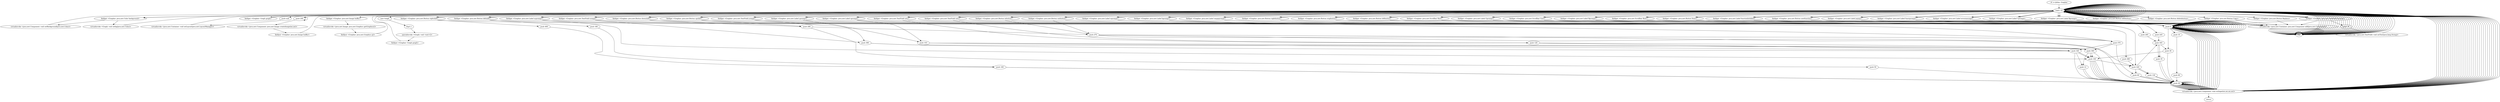 digraph "" {
    "r0 := @this: Grapher"
    "load.r r0"
    "r0 := @this: Grapher"->"load.r r0";
    "load.r r0"->"load.r r0";
    "push 200"
    "load.r r0"->"push 200";
    "push 200"->"push 200";
    "virtualinvoke <java.awt.Component: java.awt.Image createImage(int,int)>"
    "push 200"->"virtualinvoke <java.awt.Component: java.awt.Image createImage(int,int)>";
    "fieldput <Grapher: java.awt.Image buffer>"
    "virtualinvoke <java.awt.Component: java.awt.Image createImage(int,int)>"->"fieldput <Grapher: java.awt.Image buffer>";
    "fieldput <Grapher: java.awt.Image buffer>"->"load.r r0";
    "load.r r0"->"load.r r0";
    "fieldget <Grapher: java.awt.Image buffer>"
    "load.r r0"->"fieldget <Grapher: java.awt.Image buffer>";
    "virtualinvoke <java.awt.Image: java.awt.Graphics getGraphics()>"
    "fieldget <Grapher: java.awt.Image buffer>"->"virtualinvoke <java.awt.Image: java.awt.Graphics getGraphics()>";
    "fieldput <Grapher: java.awt.Graphics g2>"
    "virtualinvoke <java.awt.Image: java.awt.Graphics getGraphics()>"->"fieldput <Grapher: java.awt.Graphics g2>";
    "fieldput <Grapher: java.awt.Graphics g2>"->"load.r r0";
    "load.r r0"->"load.r r0";
    "fieldget <Grapher: java.awt.Color background>"
    "load.r r0"->"fieldget <Grapher: java.awt.Color background>";
    "virtualinvoke <java.awt.Component: void setBackground(java.awt.Color)>"
    "fieldget <Grapher: java.awt.Color background>"->"virtualinvoke <java.awt.Component: void setBackground(java.awt.Color)>";
    "virtualinvoke <java.awt.Component: void setBackground(java.awt.Color)>"->"load.r r0";
    "new Graph"
    "load.r r0"->"new Graph";
    "dup1.r"
    "new Graph"->"dup1.r";
    "specialinvoke <Graph: void <init>()>"
    "dup1.r"->"specialinvoke <Graph: void <init>()>";
    "fieldput <Grapher: Graph graph>"
    "specialinvoke <Graph: void <init>()>"->"fieldput <Grapher: Graph graph>";
    "fieldput <Grapher: Graph graph>"->"load.r r0";
    "fieldget <Grapher: Graph graph>"
    "load.r r0"->"fieldget <Grapher: Graph graph>";
    "fieldget <Grapher: Graph graph>"->"load.r r0";
    "load.r r0"->"fieldget <Grapher: java.awt.Color background>";
    "virtualinvoke <Graph: void setbg(java.awt.Color)>"
    "fieldget <Grapher: java.awt.Color background>"->"virtualinvoke <Graph: void setbg(java.awt.Color)>";
    "virtualinvoke <Graph: void setbg(java.awt.Color)>"->"load.r r0";
    "push null"
    "load.r r0"->"push null";
    "virtualinvoke <java.awt.Container: void setLayout(java.awt.LayoutManager)>"
    "push null"->"virtualinvoke <java.awt.Container: void setLayout(java.awt.LayoutManager)>";
    "virtualinvoke <java.awt.Container: void setLayout(java.awt.LayoutManager)>"->"load.r r0";
    "load.r r0"->"load.r r0";
    "fieldget <Grapher: java.awt.Button stopbutton>"
    "load.r r0"->"fieldget <Grapher: java.awt.Button stopbutton>";
    "virtualinvoke <java.awt.Container: java.awt.Component add(java.awt.Component)>"
    "fieldget <Grapher: java.awt.Button stopbutton>"->"virtualinvoke <java.awt.Container: java.awt.Component add(java.awt.Component)>";
    "pop"
    "virtualinvoke <java.awt.Container: java.awt.Component add(java.awt.Component)>"->"pop";
    "pop"->"load.r r0";
    "load.r r0"->"fieldget <Grapher: java.awt.Button stopbutton>";
    "push 285"
    "fieldget <Grapher: java.awt.Button stopbutton>"->"push 285";
    "push 345"
    "push 285"->"push 345";
    "push 30"
    "push 345"->"push 30";
    "push 20"
    "push 30"->"push 20";
    "virtualinvoke <java.awt.Component: void reshape(int,int,int,int)>"
    "push 20"->"virtualinvoke <java.awt.Component: void reshape(int,int,int,int)>";
    "virtualinvoke <java.awt.Component: void reshape(int,int,int,int)>"->"load.r r0";
    "load.r r0"->"load.r r0";
    "fieldget <Grapher: java.awt.Button leftbutton>"
    "load.r r0"->"fieldget <Grapher: java.awt.Button leftbutton>";
    "fieldget <Grapher: java.awt.Button leftbutton>"->"virtualinvoke <java.awt.Container: java.awt.Component add(java.awt.Component)>";
    "virtualinvoke <java.awt.Container: java.awt.Component add(java.awt.Component)>"->"pop";
    "pop"->"load.r r0";
    "load.r r0"->"fieldget <Grapher: java.awt.Button leftbutton>";
    "push 245"
    "fieldget <Grapher: java.awt.Button leftbutton>"->"push 245";
    "push 245"->"push 345";
    "push 35"
    "push 345"->"push 35";
    "push 35"->"push 20";
    "push 20"->"virtualinvoke <java.awt.Component: void reshape(int,int,int,int)>";
    "virtualinvoke <java.awt.Component: void reshape(int,int,int,int)>"->"load.r r0";
    "load.r r0"->"load.r r0";
    "fieldget <Grapher: java.awt.Button rightbutton>"
    "load.r r0"->"fieldget <Grapher: java.awt.Button rightbutton>";
    "fieldget <Grapher: java.awt.Button rightbutton>"->"virtualinvoke <java.awt.Container: java.awt.Component add(java.awt.Component)>";
    "virtualinvoke <java.awt.Container: java.awt.Component add(java.awt.Component)>"->"pop";
    "pop"->"load.r r0";
    "load.r r0"->"fieldget <Grapher: java.awt.Button rightbutton>";
    "push 320"
    "fieldget <Grapher: java.awt.Button rightbutton>"->"push 320";
    "push 320"->"push 345";
    "push 345"->"push 35";
    "push 35"->"push 20";
    "push 20"->"virtualinvoke <java.awt.Component: void reshape(int,int,int,int)>";
    "virtualinvoke <java.awt.Component: void reshape(int,int,int,int)>"->"load.r r0";
    "load.r r0"->"load.r r0";
    "fieldget <Grapher: java.awt.Button inbutton>"
    "load.r r0"->"fieldget <Grapher: java.awt.Button inbutton>";
    "fieldget <Grapher: java.awt.Button inbutton>"->"virtualinvoke <java.awt.Container: java.awt.Component add(java.awt.Component)>";
    "virtualinvoke <java.awt.Container: java.awt.Component add(java.awt.Component)>"->"pop";
    "pop"->"load.r r0";
    "load.r r0"->"fieldget <Grapher: java.awt.Button inbutton>";
    "push 270"
    "fieldget <Grapher: java.awt.Button inbutton>"->"push 270";
    "push 270"->"push 320";
    "push 60"
    "push 320"->"push 60";
    "push 60"->"push 20";
    "push 20"->"virtualinvoke <java.awt.Component: void reshape(int,int,int,int)>";
    "virtualinvoke <java.awt.Component: void reshape(int,int,int,int)>"->"load.r r0";
    "load.r r0"->"load.r r0";
    "fieldget <Grapher: java.awt.Button outbutton>"
    "load.r r0"->"fieldget <Grapher: java.awt.Button outbutton>";
    "fieldget <Grapher: java.awt.Button outbutton>"->"virtualinvoke <java.awt.Container: java.awt.Component add(java.awt.Component)>";
    "virtualinvoke <java.awt.Container: java.awt.Component add(java.awt.Component)>"->"pop";
    "pop"->"load.r r0";
    "load.r r0"->"fieldget <Grapher: java.awt.Button outbutton>";
    "fieldget <Grapher: java.awt.Button outbutton>"->"push 270";
    "push 370"
    "push 270"->"push 370";
    "push 370"->"push 60";
    "push 60"->"push 20";
    "push 20"->"virtualinvoke <java.awt.Component: void reshape(int,int,int,int)>";
    "virtualinvoke <java.awt.Component: void reshape(int,int,int,int)>"->"load.r r0";
    "load.r r0"->"load.r r0";
    "fieldget <Grapher: java.awt.Label xyprompt>"
    "load.r r0"->"fieldget <Grapher: java.awt.Label xyprompt>";
    "fieldget <Grapher: java.awt.Label xyprompt>"->"virtualinvoke <java.awt.Container: java.awt.Component add(java.awt.Component)>";
    "virtualinvoke <java.awt.Container: java.awt.Component add(java.awt.Component)>"->"pop";
    "pop"->"load.r r0";
    "load.r r0"->"fieldget <Grapher: java.awt.Label xyprompt>";
    "push 100"
    "fieldget <Grapher: java.awt.Label xyprompt>"->"push 100";
    "push 100"->"push 320";
    "push 130"
    "push 320"->"push 130";
    "push 130"->"push 20";
    "push 20"->"virtualinvoke <java.awt.Component: void reshape(int,int,int,int)>";
    "virtualinvoke <java.awt.Component: void reshape(int,int,int,int)>"->"load.r r0";
    "load.r r0"->"load.r r0";
    "fieldget <Grapher: java.awt.Label xprompt>"
    "load.r r0"->"fieldget <Grapher: java.awt.Label xprompt>";
    "fieldget <Grapher: java.awt.Label xprompt>"->"virtualinvoke <java.awt.Container: java.awt.Component add(java.awt.Component)>";
    "virtualinvoke <java.awt.Container: java.awt.Component add(java.awt.Component)>"->"pop";
    "pop"->"load.r r0";
    "load.r r0"->"fieldget <Grapher: java.awt.Label xprompt>";
    "push 103"
    "fieldget <Grapher: java.awt.Label xprompt>"->"push 103";
    "push 340"
    "push 103"->"push 340";
    "push 12"
    "push 340"->"push 12";
    "push 12"->"push 20";
    "push 20"->"virtualinvoke <java.awt.Component: void reshape(int,int,int,int)>";
    "virtualinvoke <java.awt.Component: void reshape(int,int,int,int)>"->"load.r r0";
    "load.r r0"->"load.r r0";
    "fieldget <Grapher: java.awt.Label yprompt>"
    "load.r r0"->"fieldget <Grapher: java.awt.Label yprompt>";
    "fieldget <Grapher: java.awt.Label yprompt>"->"virtualinvoke <java.awt.Container: java.awt.Component add(java.awt.Component)>";
    "virtualinvoke <java.awt.Container: java.awt.Component add(java.awt.Component)>"->"pop";
    "pop"->"load.r r0";
    "load.r r0"->"fieldget <Grapher: java.awt.Label yprompt>";
    "fieldget <Grapher: java.awt.Label yprompt>"->"push 103";
    "push 360"
    "push 103"->"push 360";
    "push 360"->"push 12";
    "push 12"->"push 20";
    "push 20"->"virtualinvoke <java.awt.Component: void reshape(int,int,int,int)>";
    "virtualinvoke <java.awt.Component: void reshape(int,int,int,int)>"->"load.r r0";
    "load.r r0"->"load.r r0";
    "fieldget <Grapher: java.awt.TextField setx>"
    "load.r r0"->"fieldget <Grapher: java.awt.TextField setx>";
    "fieldget <Grapher: java.awt.TextField setx>"->"virtualinvoke <java.awt.Container: java.awt.Component add(java.awt.Component)>";
    "virtualinvoke <java.awt.Container: java.awt.Component add(java.awt.Component)>"->"pop";
    "pop"->"load.r r0";
    "load.r r0"->"fieldget <Grapher: java.awt.TextField setx>";
    "push 120"
    "fieldget <Grapher: java.awt.TextField setx>"->"push 120";
    "push 120"->"push 340";
    "push 340"->"push 100";
    "push 100"->"push 20";
    "push 20"->"virtualinvoke <java.awt.Component: void reshape(int,int,int,int)>";
    "virtualinvoke <java.awt.Component: void reshape(int,int,int,int)>"->"load.r r0";
    "load.r r0"->"load.r r0";
    "fieldget <Grapher: java.awt.TextField sety>"
    "load.r r0"->"fieldget <Grapher: java.awt.TextField sety>";
    "fieldget <Grapher: java.awt.TextField sety>"->"virtualinvoke <java.awt.Container: java.awt.Component add(java.awt.Component)>";
    "virtualinvoke <java.awt.Container: java.awt.Component add(java.awt.Component)>"->"pop";
    "pop"->"load.r r0";
    "load.r r0"->"fieldget <Grapher: java.awt.TextField sety>";
    "fieldget <Grapher: java.awt.TextField sety>"->"push 120";
    "push 120"->"push 360";
    "push 360"->"push 100";
    "push 100"->"push 20";
    "push 20"->"virtualinvoke <java.awt.Component: void reshape(int,int,int,int)>";
    "virtualinvoke <java.awt.Component: void reshape(int,int,int,int)>"->"load.r r0";
    "load.r r0"->"load.r r0";
    "fieldget <Grapher: java.awt.TextField xrange>"
    "load.r r0"->"fieldget <Grapher: java.awt.TextField xrange>";
    "fieldget <Grapher: java.awt.TextField xrange>"->"virtualinvoke <java.awt.Container: java.awt.Component add(java.awt.Component)>";
    "virtualinvoke <java.awt.Container: java.awt.Component add(java.awt.Component)>"->"pop";
    "pop"->"load.r r0";
    "load.r r0"->"fieldget <Grapher: java.awt.TextField xrange>";
    "push 390"
    "fieldget <Grapher: java.awt.TextField xrange>"->"push 390";
    "push 390"->"push 340";
    "push 340"->"push 100";
    "push 100"->"push 20";
    "push 20"->"virtualinvoke <java.awt.Component: void reshape(int,int,int,int)>";
    "virtualinvoke <java.awt.Component: void reshape(int,int,int,int)>"->"load.r r0";
    "load.r r0"->"load.r r0";
    "fieldget <Grapher: java.awt.TextField yrange>"
    "load.r r0"->"fieldget <Grapher: java.awt.TextField yrange>";
    "fieldget <Grapher: java.awt.TextField yrange>"->"virtualinvoke <java.awt.Container: java.awt.Component add(java.awt.Component)>";
    "virtualinvoke <java.awt.Container: java.awt.Component add(java.awt.Component)>"->"pop";
    "pop"->"load.r r0";
    "load.r r0"->"fieldget <Grapher: java.awt.TextField yrange>";
    "fieldget <Grapher: java.awt.TextField yrange>"->"push 390";
    "push 390"->"push 360";
    "push 360"->"push 100";
    "push 100"->"push 20";
    "push 20"->"virtualinvoke <java.awt.Component: void reshape(int,int,int,int)>";
    "virtualinvoke <java.awt.Component: void reshape(int,int,int,int)>"->"load.r r0";
    "load.r r0"->"load.r r0";
    "fieldget <Grapher: java.awt.Label wprompt>"
    "load.r r0"->"fieldget <Grapher: java.awt.Label wprompt>";
    "fieldget <Grapher: java.awt.Label wprompt>"->"virtualinvoke <java.awt.Container: java.awt.Component add(java.awt.Component)>";
    "virtualinvoke <java.awt.Container: java.awt.Component add(java.awt.Component)>"->"pop";
    "pop"->"load.r r0";
    "load.r r0"->"fieldget <Grapher: java.awt.Label wprompt>";
    "fieldget <Grapher: java.awt.Label wprompt>"->"push 370";
    "push 370"->"push 340";
    "push 340"->"push 20";
    "push 20"->"push 20";
    "push 20"->"virtualinvoke <java.awt.Component: void reshape(int,int,int,int)>";
    "virtualinvoke <java.awt.Component: void reshape(int,int,int,int)>"->"load.r r0";
    "load.r r0"->"load.r r0";
    "fieldget <Grapher: java.awt.Label hprompt>"
    "load.r r0"->"fieldget <Grapher: java.awt.Label hprompt>";
    "fieldget <Grapher: java.awt.Label hprompt>"->"virtualinvoke <java.awt.Container: java.awt.Component add(java.awt.Component)>";
    "virtualinvoke <java.awt.Container: java.awt.Component add(java.awt.Component)>"->"pop";
    "pop"->"load.r r0";
    "load.r r0"->"fieldget <Grapher: java.awt.Label hprompt>";
    "fieldget <Grapher: java.awt.Label hprompt>"->"push 370";
    "push 370"->"push 360";
    "push 360"->"push 20";
    "push 20"->"push 20";
    "push 20"->"virtualinvoke <java.awt.Component: void reshape(int,int,int,int)>";
    "virtualinvoke <java.awt.Component: void reshape(int,int,int,int)>"->"load.r r0";
    "load.r r0"->"load.r r0";
    "fieldget <Grapher: java.awt.Label rangeprompt>"
    "load.r r0"->"fieldget <Grapher: java.awt.Label rangeprompt>";
    "fieldget <Grapher: java.awt.Label rangeprompt>"->"virtualinvoke <java.awt.Container: java.awt.Component add(java.awt.Component)>";
    "virtualinvoke <java.awt.Container: java.awt.Component add(java.awt.Component)>"->"pop";
    "pop"->"load.r r0";
    "load.r r0"->"fieldget <Grapher: java.awt.Label rangeprompt>";
    "push 380"
    "fieldget <Grapher: java.awt.Label rangeprompt>"->"push 380";
    "push 380"->"push 320";
    "push 320"->"push 130";
    "push 130"->"push 20";
    "push 20"->"virtualinvoke <java.awt.Component: void reshape(int,int,int,int)>";
    "virtualinvoke <java.awt.Component: void reshape(int,int,int,int)>"->"load.r r0";
    "load.r r0"->"load.r r0";
    "fieldget <Grapher: java.awt.Button leftshift>"
    "load.r r0"->"fieldget <Grapher: java.awt.Button leftshift>";
    "fieldget <Grapher: java.awt.Button leftshift>"->"virtualinvoke <java.awt.Container: java.awt.Component add(java.awt.Component)>";
    "virtualinvoke <java.awt.Container: java.awt.Component add(java.awt.Component)>"->"pop";
    "pop"->"load.r r0";
    "load.r r0"->"fieldget <Grapher: java.awt.Button leftshift>";
    "push 180"
    "fieldget <Grapher: java.awt.Button leftshift>"->"push 180";
    "push 160"
    "push 180"->"push 160";
    "push 160"->"push 20";
    "push 20"->"push 20";
    "push 20"->"virtualinvoke <java.awt.Component: void reshape(int,int,int,int)>";
    "virtualinvoke <java.awt.Component: void reshape(int,int,int,int)>"->"load.r r0";
    "load.r r0"->"load.r r0";
    "fieldget <Grapher: java.awt.Button rightshift>"
    "load.r r0"->"fieldget <Grapher: java.awt.Button rightshift>";
    "fieldget <Grapher: java.awt.Button rightshift>"->"virtualinvoke <java.awt.Container: java.awt.Component add(java.awt.Component)>";
    "virtualinvoke <java.awt.Container: java.awt.Component add(java.awt.Component)>"->"pop";
    "pop"->"load.r r0";
    "load.r r0"->"fieldget <Grapher: java.awt.Button rightshift>";
    "push 400"
    "fieldget <Grapher: java.awt.Button rightshift>"->"push 400";
    "push 400"->"push 160";
    "push 160"->"push 20";
    "push 20"->"push 20";
    "push 20"->"virtualinvoke <java.awt.Component: void reshape(int,int,int,int)>";
    "virtualinvoke <java.awt.Component: void reshape(int,int,int,int)>"->"load.r r0";
    "load.r r0"->"load.r r0";
    "fieldget <Grapher: java.awt.Button upshift>"
    "load.r r0"->"fieldget <Grapher: java.awt.Button upshift>";
    "fieldget <Grapher: java.awt.Button upshift>"->"virtualinvoke <java.awt.Container: java.awt.Component add(java.awt.Component)>";
    "virtualinvoke <java.awt.Container: java.awt.Component add(java.awt.Component)>"->"pop";
    "pop"->"load.r r0";
    "load.r r0"->"fieldget <Grapher: java.awt.Button upshift>";
    "push 290"
    "fieldget <Grapher: java.awt.Button upshift>"->"push 290";
    "push 50"
    "push 290"->"push 50";
    "push 50"->"push 20";
    "push 20"->"push 20";
    "push 20"->"virtualinvoke <java.awt.Component: void reshape(int,int,int,int)>";
    "virtualinvoke <java.awt.Component: void reshape(int,int,int,int)>"->"load.r r0";
    "load.r r0"->"load.r r0";
    "fieldget <Grapher: java.awt.Button downshift>"
    "load.r r0"->"fieldget <Grapher: java.awt.Button downshift>";
    "fieldget <Grapher: java.awt.Button downshift>"->"virtualinvoke <java.awt.Container: java.awt.Component add(java.awt.Component)>";
    "virtualinvoke <java.awt.Container: java.awt.Component add(java.awt.Component)>"->"pop";
    "pop"->"load.r r0";
    "load.r r0"->"fieldget <Grapher: java.awt.Button downshift>";
    "fieldget <Grapher: java.awt.Button downshift>"->"push 290";
    "push 290"->"push 270";
    "push 270"->"push 20";
    "push 20"->"push 20";
    "push 20"->"virtualinvoke <java.awt.Component: void reshape(int,int,int,int)>";
    "virtualinvoke <java.awt.Component: void reshape(int,int,int,int)>"->"load.r r0";
    "load.r r0"->"load.r r0";
    "fieldget <Grapher: java.awt.Label functionlistlabel>"
    "load.r r0"->"fieldget <Grapher: java.awt.Label functionlistlabel>";
    "fieldget <Grapher: java.awt.Label functionlistlabel>"->"virtualinvoke <java.awt.Container: java.awt.Component add(java.awt.Component)>";
    "virtualinvoke <java.awt.Container: java.awt.Component add(java.awt.Component)>"->"pop";
    "pop"->"load.r r0";
    "load.r r0"->"fieldget <Grapher: java.awt.Label functionlistlabel>";
    "push 0"
    "fieldget <Grapher: java.awt.Label functionlistlabel>"->"push 0";
    "push 10"
    "push 0"->"push 10";
    "push 90"
    "push 10"->"push 90";
    "push 90"->"push 20";
    "push 20"->"virtualinvoke <java.awt.Component: void reshape(int,int,int,int)>";
    "virtualinvoke <java.awt.Component: void reshape(int,int,int,int)>"->"load.r r0";
    "load.r r0"->"load.r r0";
    "fieldget <Grapher: java.awt.Button newfunction>"
    "load.r r0"->"fieldget <Grapher: java.awt.Button newfunction>";
    "fieldget <Grapher: java.awt.Button newfunction>"->"virtualinvoke <java.awt.Container: java.awt.Component add(java.awt.Component)>";
    "virtualinvoke <java.awt.Container: java.awt.Component add(java.awt.Component)>"->"pop";
    "pop"->"load.r r0";
    "load.r r0"->"fieldget <Grapher: java.awt.Button newfunction>";
    "fieldget <Grapher: java.awt.Button newfunction>"->"push 0";
    "push 0"->"push 30";
    "push 30"->"push 100";
    "push 100"->"push 20";
    "push 20"->"virtualinvoke <java.awt.Component: void reshape(int,int,int,int)>";
    "virtualinvoke <java.awt.Component: void reshape(int,int,int,int)>"->"load.r r0";
    "load.r r0"->"load.r r0";
    "fieldget <Grapher: java.awt.Button editbutton>"
    "load.r r0"->"fieldget <Grapher: java.awt.Button editbutton>";
    "fieldget <Grapher: java.awt.Button editbutton>"->"virtualinvoke <java.awt.Container: java.awt.Component add(java.awt.Component)>";
    "virtualinvoke <java.awt.Container: java.awt.Component add(java.awt.Component)>"->"pop";
    "pop"->"load.r r0";
    "load.r r0"->"load.r r0";
    "fieldget <Grapher: java.awt.Button deletebutton>"
    "load.r r0"->"fieldget <Grapher: java.awt.Button deletebutton>";
    "fieldget <Grapher: java.awt.Button deletebutton>"->"virtualinvoke <java.awt.Container: java.awt.Component add(java.awt.Component)>";
    "virtualinvoke <java.awt.Container: java.awt.Component add(java.awt.Component)>"->"pop";
    "pop"->"load.r r0";
    "load.r r0"->"load.r r0";
    "fieldget <Grapher: java.awt.Button Copy>"
    "load.r r0"->"fieldget <Grapher: java.awt.Button Copy>";
    "fieldget <Grapher: java.awt.Button Copy>"->"virtualinvoke <java.awt.Container: java.awt.Component add(java.awt.Component)>";
    "virtualinvoke <java.awt.Container: java.awt.Component add(java.awt.Component)>"->"pop";
    "pop"->"load.r r0";
    "load.r r0"->"load.r r0";
    "fieldget <Grapher: java.awt.Button Replace>"
    "load.r r0"->"fieldget <Grapher: java.awt.Button Replace>";
    "fieldget <Grapher: java.awt.Button Replace>"->"virtualinvoke <java.awt.Container: java.awt.Component add(java.awt.Component)>";
    "virtualinvoke <java.awt.Container: java.awt.Component add(java.awt.Component)>"->"pop";
    "pop"->"load.r r0";
    "fieldget <Grapher: java.awt.TextField functset>"
    "load.r r0"->"fieldget <Grapher: java.awt.TextField functset>";
    "push \"0\""
    "fieldget <Grapher: java.awt.TextField functset>"->"push \"0\"";
    "virtualinvoke <java.awt.TextField: void setText(java.lang.String)>"
    "push \"0\""->"virtualinvoke <java.awt.TextField: void setText(java.lang.String)>";
    "virtualinvoke <java.awt.TextField: void setText(java.lang.String)>"->"load.r r0";
    "load.r r0"->"load.r r0";
    "load.r r0"->"fieldget <Grapher: java.awt.TextField functset>";
    "fieldget <Grapher: java.awt.TextField functset>"->"virtualinvoke <java.awt.Container: java.awt.Component add(java.awt.Component)>";
    "virtualinvoke <java.awt.Container: java.awt.Component add(java.awt.Component)>"->"pop";
    "pop"->"load.r r0";
    "load.r r0"->"fieldget <Grapher: java.awt.TextField functset>";
    "fieldget <Grapher: java.awt.TextField functset>"->"push 0";
    "push 0"->"push 0";
    "push 0"->"push 0";
    "push 0"->"push 0";
    "push 0"->"virtualinvoke <java.awt.Component: void reshape(int,int,int,int)>";
    "virtualinvoke <java.awt.Component: void reshape(int,int,int,int)>"->"load.r r0";
    "load.r r0"->"load.r r0";
    "fieldget <Grapher: java.awt.Label functprompt>"
    "load.r r0"->"fieldget <Grapher: java.awt.Label functprompt>";
    "fieldget <Grapher: java.awt.Label functprompt>"->"virtualinvoke <java.awt.Container: java.awt.Component add(java.awt.Component)>";
    "virtualinvoke <java.awt.Container: java.awt.Component add(java.awt.Component)>"->"pop";
    "pop"->"load.r r0";
    "load.r r0"->"fieldget <Grapher: java.awt.Label functprompt>";
    "fieldget <Grapher: java.awt.Label functprompt>"->"push 0";
    "push 0"->"push 0";
    "push 0"->"push 0";
    "push 0"->"push 0";
    "push 0"->"virtualinvoke <java.awt.Component: void reshape(int,int,int,int)>";
    "virtualinvoke <java.awt.Component: void reshape(int,int,int,int)>"->"load.r r0";
    "load.r r0"->"load.r r0";
    "fieldget <Grapher: java.awt.Label errormessage>"
    "load.r r0"->"fieldget <Grapher: java.awt.Label errormessage>";
    "fieldget <Grapher: java.awt.Label errormessage>"->"virtualinvoke <java.awt.Container: java.awt.Component add(java.awt.Component)>";
    "virtualinvoke <java.awt.Container: java.awt.Component add(java.awt.Component)>"->"pop";
    "pop"->"load.r r0";
    "load.r r0"->"fieldget <Grapher: java.awt.Label errormessage>";
    "fieldget <Grapher: java.awt.Label errormessage>"->"push 0";
    "push 0"->"push 0";
    "push 0"->"push 0";
    "push 0"->"push 0";
    "push 0"->"virtualinvoke <java.awt.Component: void reshape(int,int,int,int)>";
    "virtualinvoke <java.awt.Component: void reshape(int,int,int,int)>"->"load.r r0";
    "load.r r0"->"load.r r0";
    "fieldget <Grapher: java.awt.Label Cprompt>"
    "load.r r0"->"fieldget <Grapher: java.awt.Label Cprompt>";
    "fieldget <Grapher: java.awt.Label Cprompt>"->"virtualinvoke <java.awt.Container: java.awt.Component add(java.awt.Component)>";
    "virtualinvoke <java.awt.Container: java.awt.Component add(java.awt.Component)>"->"pop";
    "pop"->"load.r r0";
    "load.r r0"->"fieldget <Grapher: java.awt.Label Cprompt>";
    "fieldget <Grapher: java.awt.Label Cprompt>"->"push 0";
    "push 0"->"push 0";
    "push 0"->"push 0";
    "push 0"->"push 0";
    "push 0"->"virtualinvoke <java.awt.Component: void reshape(int,int,int,int)>";
    "virtualinvoke <java.awt.Component: void reshape(int,int,int,int)>"->"load.r r0";
    "load.r r0"->"load.r r0";
    "fieldget <Grapher: java.awt.Label Rprompt>"
    "load.r r0"->"fieldget <Grapher: java.awt.Label Rprompt>";
    "fieldget <Grapher: java.awt.Label Rprompt>"->"virtualinvoke <java.awt.Container: java.awt.Component add(java.awt.Component)>";
    "virtualinvoke <java.awt.Container: java.awt.Component add(java.awt.Component)>"->"pop";
    "pop"->"load.r r0";
    "load.r r0"->"fieldget <Grapher: java.awt.Label Rprompt>";
    "fieldget <Grapher: java.awt.Label Rprompt>"->"push 0";
    "push 0"->"push 0";
    "push 0"->"push 0";
    "push 0"->"push 0";
    "push 0"->"virtualinvoke <java.awt.Component: void reshape(int,int,int,int)>";
    "virtualinvoke <java.awt.Component: void reshape(int,int,int,int)>"->"load.r r0";
    "load.r r0"->"load.r r0";
    "fieldget <Grapher: java.awt.Scrollbar Rset>"
    "load.r r0"->"fieldget <Grapher: java.awt.Scrollbar Rset>";
    "fieldget <Grapher: java.awt.Scrollbar Rset>"->"virtualinvoke <java.awt.Container: java.awt.Component add(java.awt.Component)>";
    "virtualinvoke <java.awt.Container: java.awt.Component add(java.awt.Component)>"->"pop";
    "pop"->"load.r r0";
    "load.r r0"->"fieldget <Grapher: java.awt.Scrollbar Rset>";
    "fieldget <Grapher: java.awt.Scrollbar Rset>"->"push 0";
    "push 0"->"push 0";
    "push 0"->"push 0";
    "push 0"->"push 0";
    "push 0"->"virtualinvoke <java.awt.Component: void reshape(int,int,int,int)>";
    "virtualinvoke <java.awt.Component: void reshape(int,int,int,int)>"->"load.r r0";
    "load.r r0"->"load.r r0";
    "fieldget <Grapher: java.awt.Label Gprompt>"
    "load.r r0"->"fieldget <Grapher: java.awt.Label Gprompt>";
    "fieldget <Grapher: java.awt.Label Gprompt>"->"virtualinvoke <java.awt.Container: java.awt.Component add(java.awt.Component)>";
    "virtualinvoke <java.awt.Container: java.awt.Component add(java.awt.Component)>"->"pop";
    "pop"->"load.r r0";
    "load.r r0"->"fieldget <Grapher: java.awt.Label Gprompt>";
    "fieldget <Grapher: java.awt.Label Gprompt>"->"push 0";
    "push 0"->"push 0";
    "push 0"->"push 0";
    "push 0"->"push 0";
    "push 0"->"virtualinvoke <java.awt.Component: void reshape(int,int,int,int)>";
    "virtualinvoke <java.awt.Component: void reshape(int,int,int,int)>"->"load.r r0";
    "load.r r0"->"load.r r0";
    "fieldget <Grapher: java.awt.Scrollbar Gset>"
    "load.r r0"->"fieldget <Grapher: java.awt.Scrollbar Gset>";
    "fieldget <Grapher: java.awt.Scrollbar Gset>"->"virtualinvoke <java.awt.Container: java.awt.Component add(java.awt.Component)>";
    "virtualinvoke <java.awt.Container: java.awt.Component add(java.awt.Component)>"->"pop";
    "pop"->"load.r r0";
    "load.r r0"->"fieldget <Grapher: java.awt.Scrollbar Gset>";
    "fieldget <Grapher: java.awt.Scrollbar Gset>"->"push 0";
    "push 0"->"push 0";
    "push 0"->"push 0";
    "push 0"->"push 0";
    "push 0"->"virtualinvoke <java.awt.Component: void reshape(int,int,int,int)>";
    "virtualinvoke <java.awt.Component: void reshape(int,int,int,int)>"->"load.r r0";
    "load.r r0"->"load.r r0";
    "fieldget <Grapher: java.awt.Label Bprompt>"
    "load.r r0"->"fieldget <Grapher: java.awt.Label Bprompt>";
    "fieldget <Grapher: java.awt.Label Bprompt>"->"virtualinvoke <java.awt.Container: java.awt.Component add(java.awt.Component)>";
    "virtualinvoke <java.awt.Container: java.awt.Component add(java.awt.Component)>"->"pop";
    "pop"->"load.r r0";
    "load.r r0"->"fieldget <Grapher: java.awt.Label Bprompt>";
    "fieldget <Grapher: java.awt.Label Bprompt>"->"push 0";
    "push 0"->"push 0";
    "push 0"->"push 0";
    "push 0"->"push 0";
    "push 0"->"virtualinvoke <java.awt.Component: void reshape(int,int,int,int)>";
    "virtualinvoke <java.awt.Component: void reshape(int,int,int,int)>"->"load.r r0";
    "load.r r0"->"load.r r0";
    "fieldget <Grapher: java.awt.Scrollbar Bset>"
    "load.r r0"->"fieldget <Grapher: java.awt.Scrollbar Bset>";
    "fieldget <Grapher: java.awt.Scrollbar Bset>"->"virtualinvoke <java.awt.Container: java.awt.Component add(java.awt.Component)>";
    "virtualinvoke <java.awt.Container: java.awt.Component add(java.awt.Component)>"->"pop";
    "pop"->"load.r r0";
    "load.r r0"->"fieldget <Grapher: java.awt.Scrollbar Bset>";
    "fieldget <Grapher: java.awt.Scrollbar Bset>"->"push 0";
    "push 0"->"push 0";
    "push 0"->"push 0";
    "push 0"->"push 0";
    "push 0"->"virtualinvoke <java.awt.Component: void reshape(int,int,int,int)>";
    "virtualinvoke <java.awt.Component: void reshape(int,int,int,int)>"->"load.r r0";
    "load.r r0"->"load.r r0";
    "fieldget <Grapher: java.awt.Button Done>"
    "load.r r0"->"fieldget <Grapher: java.awt.Button Done>";
    "fieldget <Grapher: java.awt.Button Done>"->"virtualinvoke <java.awt.Container: java.awt.Component add(java.awt.Component)>";
    "virtualinvoke <java.awt.Container: java.awt.Component add(java.awt.Component)>"->"pop";
    "pop"->"load.r r0";
    "load.r r0"->"fieldget <Grapher: java.awt.Button Done>";
    "fieldget <Grapher: java.awt.Button Done>"->"push 0";
    "push 0"->"push 0";
    "push 0"->"push 0";
    "push 0"->"push 0";
    "push 0"->"virtualinvoke <java.awt.Component: void reshape(int,int,int,int)>";
    "virtualinvoke <java.awt.Component: void reshape(int,int,int,int)>"->"load.r r0";
    "load.r r0"->"load.r r0";
    "fieldget <Grapher: java.awt.Label popup>"
    "load.r r0"->"fieldget <Grapher: java.awt.Label popup>";
    "fieldget <Grapher: java.awt.Label popup>"->"virtualinvoke <java.awt.Container: java.awt.Component add(java.awt.Component)>";
    "virtualinvoke <java.awt.Container: java.awt.Component add(java.awt.Component)>"->"pop";
    "pop"->"load.r r0";
    "load.r r0"->"fieldget <Grapher: java.awt.Label popup>";
    "fieldget <Grapher: java.awt.Label popup>"->"push 0";
    "push 0"->"push 0";
    "push 0"->"push 0";
    "push 0"->"push 0";
    "push 0"->"virtualinvoke <java.awt.Component: void reshape(int,int,int,int)>";
    "return"
    "virtualinvoke <java.awt.Component: void reshape(int,int,int,int)>"->"return";
}
